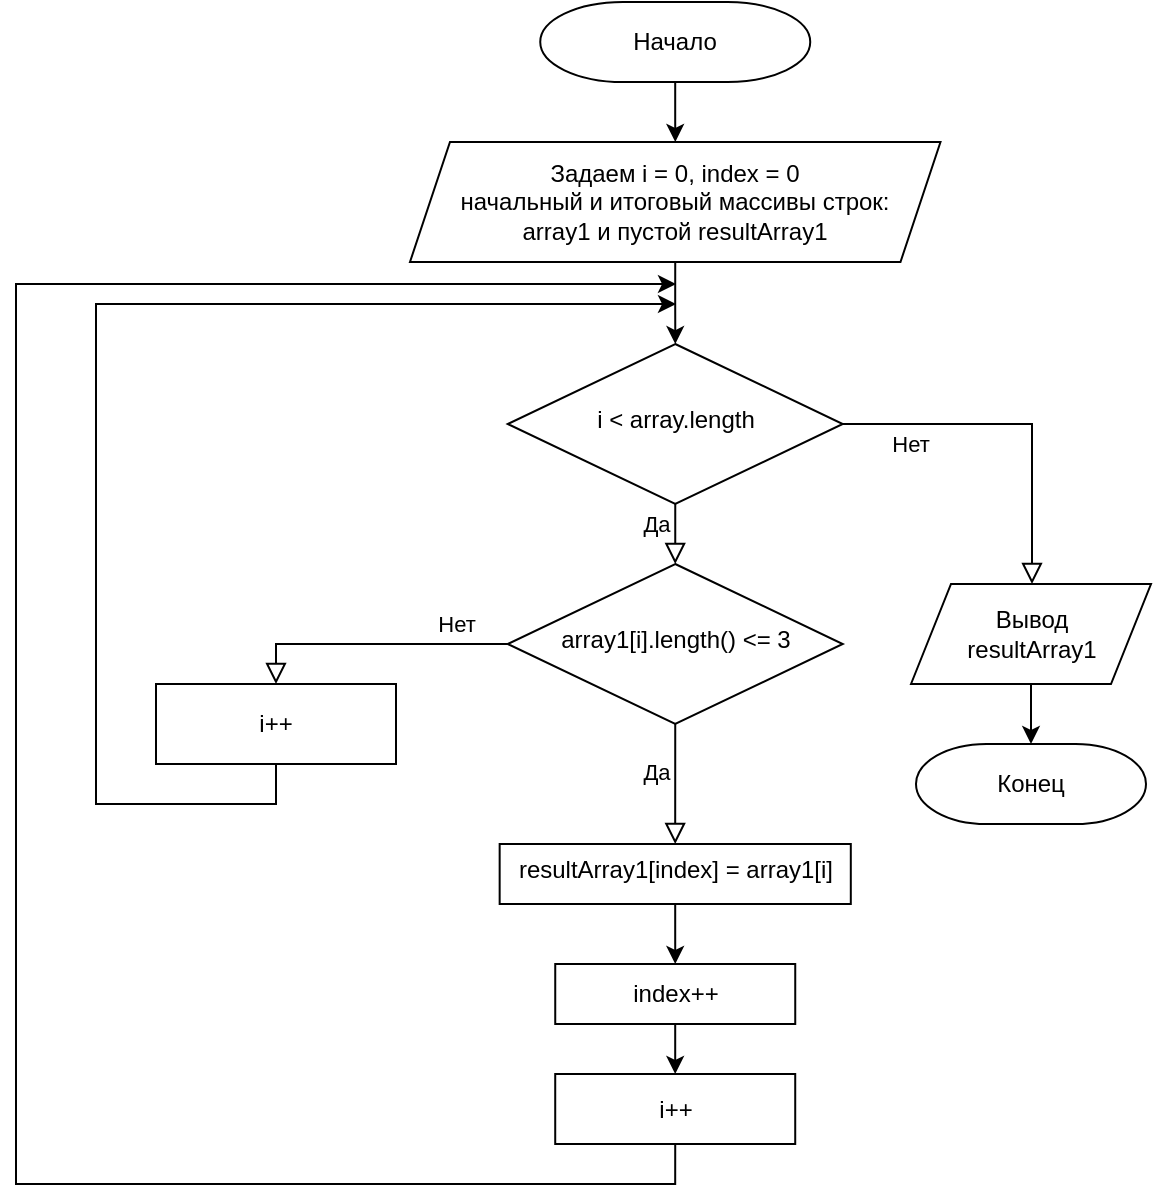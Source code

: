 <mxfile version="21.1.1" type="google">
  <diagram id="C5RBs43oDa-KdzZeNtuy" name="Page-1">
    <mxGraphModel grid="1" page="1" gridSize="10" guides="1" tooltips="1" connect="1" arrows="1" fold="1" pageScale="1" pageWidth="827" pageHeight="1169" math="0" shadow="0">
      <root>
        <mxCell id="WIyWlLk6GJQsqaUBKTNV-0" />
        <mxCell id="WIyWlLk6GJQsqaUBKTNV-1" parent="WIyWlLk6GJQsqaUBKTNV-0" />
        <mxCell id="WIyWlLk6GJQsqaUBKTNV-5" value="Нет" style="edgeStyle=orthogonalEdgeStyle;rounded=0;html=1;jettySize=auto;orthogonalLoop=1;fontSize=11;endArrow=block;endFill=0;endSize=8;strokeWidth=1;shadow=0;labelBackgroundColor=none;exitX=0;exitY=0.5;exitDx=0;exitDy=0;" edge="1" parent="WIyWlLk6GJQsqaUBKTNV-1" source="WIyWlLk6GJQsqaUBKTNV-6" target="WIyWlLk6GJQsqaUBKTNV-7">
          <mxGeometry x="-0.619" y="-10" relative="1" as="geometry">
            <mxPoint as="offset" />
            <Array as="points">
              <mxPoint x="50" y="350" />
            </Array>
          </mxGeometry>
        </mxCell>
        <mxCell id="WIyWlLk6GJQsqaUBKTNV-6" value="array1[i].length() &amp;lt;= 3" style="rhombus;whiteSpace=wrap;html=1;shadow=0;fontFamily=Helvetica;fontSize=12;align=center;strokeWidth=1;spacing=6;spacingTop=-4;" vertex="1" parent="WIyWlLk6GJQsqaUBKTNV-1">
          <mxGeometry x="165.87" y="310" width="167.5" height="80" as="geometry" />
        </mxCell>
        <mxCell id="e36AYRWKWxncW3qoGip3-7" style="edgeStyle=orthogonalEdgeStyle;rounded=0;orthogonalLoop=1;jettySize=auto;html=1;exitX=0.5;exitY=1;exitDx=0;exitDy=0;" edge="1" parent="WIyWlLk6GJQsqaUBKTNV-1" source="WIyWlLk6GJQsqaUBKTNV-7">
          <mxGeometry relative="1" as="geometry">
            <mxPoint x="250" y="180" as="targetPoint" />
            <Array as="points">
              <mxPoint x="50" y="430" />
              <mxPoint x="-40" y="430" />
              <mxPoint x="-40" y="180" />
            </Array>
          </mxGeometry>
        </mxCell>
        <mxCell id="WIyWlLk6GJQsqaUBKTNV-7" value="i++" style="rounded=0;whiteSpace=wrap;html=1;fontSize=12;glass=0;strokeWidth=1;shadow=0;" vertex="1" parent="WIyWlLk6GJQsqaUBKTNV-1">
          <mxGeometry x="-10" y="370" width="120" height="40" as="geometry" />
        </mxCell>
        <mxCell id="e36AYRWKWxncW3qoGip3-5" value="" style="edgeStyle=orthogonalEdgeStyle;rounded=0;orthogonalLoop=1;jettySize=auto;html=1;" edge="1" parent="WIyWlLk6GJQsqaUBKTNV-1" source="e36AYRWKWxncW3qoGip3-2" target="e36AYRWKWxncW3qoGip3-4">
          <mxGeometry relative="1" as="geometry" />
        </mxCell>
        <mxCell id="e36AYRWKWxncW3qoGip3-2" value="Начало" style="strokeWidth=1;html=1;shape=mxgraph.flowchart.terminator;whiteSpace=wrap;" vertex="1" parent="WIyWlLk6GJQsqaUBKTNV-1">
          <mxGeometry x="182.12" y="29" width="135" height="40" as="geometry" />
        </mxCell>
        <mxCell id="e36AYRWKWxncW3qoGip3-3" value="Конец" style="strokeWidth=1;html=1;shape=mxgraph.flowchart.terminator;whiteSpace=wrap;" vertex="1" parent="WIyWlLk6GJQsqaUBKTNV-1">
          <mxGeometry x="370" y="400" width="115" height="40" as="geometry" />
        </mxCell>
        <mxCell id="e36AYRWKWxncW3qoGip3-6" style="edgeStyle=orthogonalEdgeStyle;rounded=0;orthogonalLoop=1;jettySize=auto;html=1;exitX=0.5;exitY=1;exitDx=0;exitDy=0;" edge="1" parent="WIyWlLk6GJQsqaUBKTNV-1" source="e36AYRWKWxncW3qoGip3-4" target="e36AYRWKWxncW3qoGip3-9">
          <mxGeometry relative="1" as="geometry" />
        </mxCell>
        <mxCell id="e36AYRWKWxncW3qoGip3-4" value="Задаем i = 0, index = 0&lt;br&gt;начальный&amp;nbsp;и итоговый массивы строк:&lt;br&gt;array1 и пустой resultArray1" style="shape=parallelogram;perimeter=parallelogramPerimeter;whiteSpace=wrap;html=1;fixedSize=1;" vertex="1" parent="WIyWlLk6GJQsqaUBKTNV-1">
          <mxGeometry x="116.99" y="99" width="265.25" height="60" as="geometry" />
        </mxCell>
        <mxCell id="e36AYRWKWxncW3qoGip3-9" value="i &amp;lt; array.length" style="rhombus;whiteSpace=wrap;html=1;shadow=0;fontFamily=Helvetica;fontSize=12;align=center;strokeWidth=1;spacing=6;spacingTop=-4;" vertex="1" parent="WIyWlLk6GJQsqaUBKTNV-1">
          <mxGeometry x="165.88" y="200" width="167.5" height="80" as="geometry" />
        </mxCell>
        <mxCell id="e36AYRWKWxncW3qoGip3-13" style="edgeStyle=orthogonalEdgeStyle;rounded=0;orthogonalLoop=1;jettySize=auto;html=1;exitX=0.5;exitY=1;exitDx=0;exitDy=0;exitPerimeter=0;" edge="1" parent="WIyWlLk6GJQsqaUBKTNV-1" source="e36AYRWKWxncW3qoGip3-3" target="e36AYRWKWxncW3qoGip3-3">
          <mxGeometry relative="1" as="geometry" />
        </mxCell>
        <mxCell id="e36AYRWKWxncW3qoGip3-14" value="Нет" style="edgeStyle=orthogonalEdgeStyle;rounded=0;html=1;jettySize=auto;orthogonalLoop=1;fontSize=11;endArrow=block;endFill=0;endSize=8;strokeWidth=1;shadow=0;labelBackgroundColor=none;exitX=1;exitY=0.5;exitDx=0;exitDy=0;entryX=0.5;entryY=0;entryDx=0;entryDy=0;" edge="1" parent="WIyWlLk6GJQsqaUBKTNV-1" source="e36AYRWKWxncW3qoGip3-9" target="d2rQw1DsbJfj9Ui0AvuW-0">
          <mxGeometry x="-0.619" y="-10" relative="1" as="geometry">
            <mxPoint as="offset" />
            <mxPoint x="496" y="380" as="sourcePoint" />
            <mxPoint x="380" y="400" as="targetPoint" />
            <Array as="points">
              <mxPoint x="428" y="240" />
              <mxPoint x="428" y="320" />
            </Array>
          </mxGeometry>
        </mxCell>
        <mxCell id="e36AYRWKWxncW3qoGip3-15" value="Да" style="edgeStyle=orthogonalEdgeStyle;rounded=0;html=1;jettySize=auto;orthogonalLoop=1;fontSize=11;endArrow=block;endFill=0;endSize=8;strokeWidth=1;shadow=0;labelBackgroundColor=none;exitX=0.5;exitY=1;exitDx=0;exitDy=0;entryX=0.5;entryY=0;entryDx=0;entryDy=0;" edge="1" parent="WIyWlLk6GJQsqaUBKTNV-1" source="e36AYRWKWxncW3qoGip3-9" target="WIyWlLk6GJQsqaUBKTNV-6">
          <mxGeometry x="-0.333" y="-10" relative="1" as="geometry">
            <mxPoint as="offset" />
            <mxPoint x="343" y="250" as="sourcePoint" />
            <mxPoint x="438" y="280" as="targetPoint" />
            <Array as="points">
              <mxPoint x="250" y="280" />
              <mxPoint x="250" y="280" />
            </Array>
          </mxGeometry>
        </mxCell>
        <mxCell id="e36AYRWKWxncW3qoGip3-23" style="edgeStyle=orthogonalEdgeStyle;rounded=0;orthogonalLoop=1;jettySize=auto;html=1;entryX=0.5;entryY=0;entryDx=0;entryDy=0;" edge="1" parent="WIyWlLk6GJQsqaUBKTNV-1" source="e36AYRWKWxncW3qoGip3-16" target="e36AYRWKWxncW3qoGip3-22">
          <mxGeometry relative="1" as="geometry" />
        </mxCell>
        <mxCell id="e36AYRWKWxncW3qoGip3-16" value="resultArray1[index] = array1[i]" style="whiteSpace=wrap;html=1;shadow=0;strokeWidth=1;spacing=6;spacingTop=-4;" vertex="1" parent="WIyWlLk6GJQsqaUBKTNV-1">
          <mxGeometry x="161.83" y="450" width="175.57" height="30" as="geometry" />
        </mxCell>
        <mxCell id="e36AYRWKWxncW3qoGip3-21" value="Да" style="edgeStyle=orthogonalEdgeStyle;rounded=0;html=1;jettySize=auto;orthogonalLoop=1;fontSize=11;endArrow=block;endFill=0;endSize=8;strokeWidth=1;shadow=0;labelBackgroundColor=none;exitX=0.5;exitY=1;exitDx=0;exitDy=0;entryX=0.5;entryY=0;entryDx=0;entryDy=0;" edge="1" parent="WIyWlLk6GJQsqaUBKTNV-1" source="WIyWlLk6GJQsqaUBKTNV-6" target="e36AYRWKWxncW3qoGip3-16">
          <mxGeometry x="-0.2" y="-10" relative="1" as="geometry">
            <mxPoint as="offset" />
            <mxPoint x="380" y="420" as="sourcePoint" />
            <mxPoint x="330" y="440" as="targetPoint" />
            <Array as="points">
              <mxPoint x="250" y="440" />
              <mxPoint x="250" y="440" />
            </Array>
          </mxGeometry>
        </mxCell>
        <mxCell id="e36AYRWKWxncW3qoGip3-25" value="" style="edgeStyle=orthogonalEdgeStyle;rounded=0;orthogonalLoop=1;jettySize=auto;html=1;" edge="1" parent="WIyWlLk6GJQsqaUBKTNV-1" source="e36AYRWKWxncW3qoGip3-22" target="e36AYRWKWxncW3qoGip3-24">
          <mxGeometry relative="1" as="geometry" />
        </mxCell>
        <mxCell id="e36AYRWKWxncW3qoGip3-22" value="index++" style="rounded=0;whiteSpace=wrap;html=1;fontSize=12;glass=0;strokeWidth=1;shadow=0;" vertex="1" parent="WIyWlLk6GJQsqaUBKTNV-1">
          <mxGeometry x="189.62" y="510" width="120" height="30" as="geometry" />
        </mxCell>
        <mxCell id="e36AYRWKWxncW3qoGip3-26" style="edgeStyle=orthogonalEdgeStyle;rounded=0;orthogonalLoop=1;jettySize=auto;html=1;exitX=0.5;exitY=1;exitDx=0;exitDy=0;" edge="1" parent="WIyWlLk6GJQsqaUBKTNV-1" source="e36AYRWKWxncW3qoGip3-24">
          <mxGeometry relative="1" as="geometry">
            <mxPoint x="250" y="170" as="targetPoint" />
            <Array as="points">
              <mxPoint x="250" y="620" />
              <mxPoint x="-80" y="620" />
              <mxPoint x="-80" y="170" />
            </Array>
          </mxGeometry>
        </mxCell>
        <mxCell id="e36AYRWKWxncW3qoGip3-24" value="i++" style="rounded=0;whiteSpace=wrap;html=1;fontSize=12;glass=0;strokeWidth=1;shadow=0;" vertex="1" parent="WIyWlLk6GJQsqaUBKTNV-1">
          <mxGeometry x="189.61" y="565" width="120" height="35" as="geometry" />
        </mxCell>
        <mxCell id="d2rQw1DsbJfj9Ui0AvuW-1" style="edgeStyle=orthogonalEdgeStyle;rounded=0;orthogonalLoop=1;jettySize=auto;html=1;entryX=0.5;entryY=0;entryDx=0;entryDy=0;entryPerimeter=0;" edge="1" parent="WIyWlLk6GJQsqaUBKTNV-1" source="d2rQw1DsbJfj9Ui0AvuW-0" target="e36AYRWKWxncW3qoGip3-3">
          <mxGeometry relative="1" as="geometry">
            <mxPoint x="427.5" y="390" as="targetPoint" />
          </mxGeometry>
        </mxCell>
        <mxCell id="d2rQw1DsbJfj9Ui0AvuW-0" value="Вывод &lt;br&gt;resultArray1" style="shape=parallelogram;perimeter=parallelogramPerimeter;whiteSpace=wrap;html=1;fixedSize=1;" vertex="1" parent="WIyWlLk6GJQsqaUBKTNV-1">
          <mxGeometry x="367.5" y="320" width="120" height="50" as="geometry" />
        </mxCell>
      </root>
    </mxGraphModel>
  </diagram>
</mxfile>
